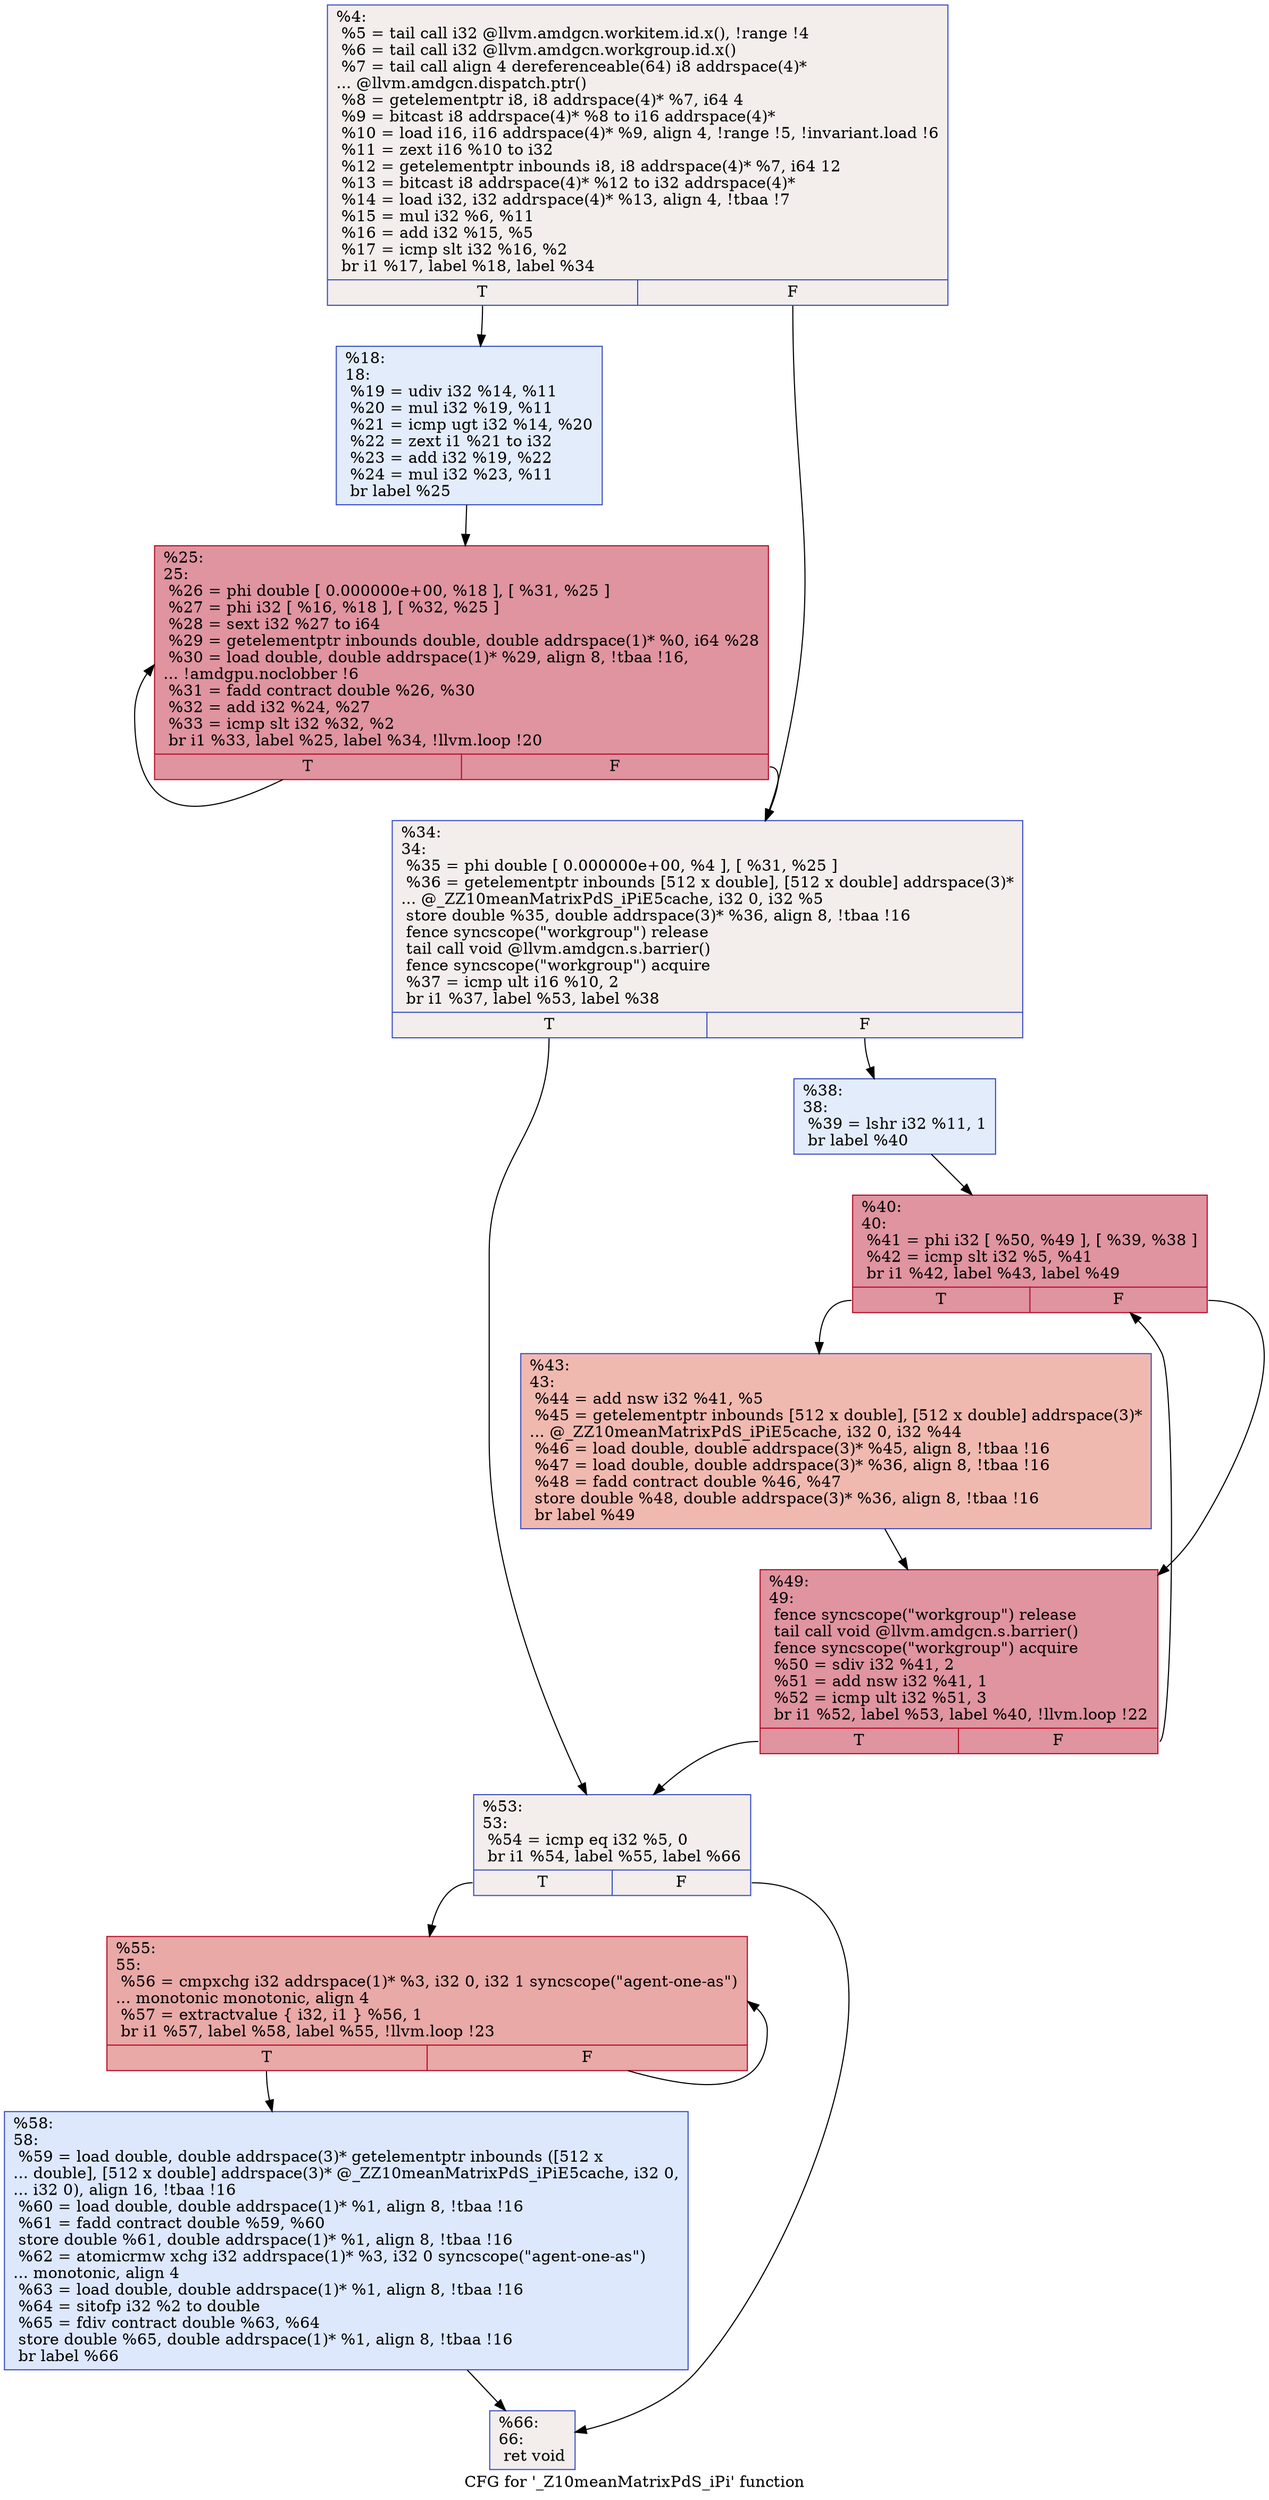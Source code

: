 digraph "CFG for '_Z10meanMatrixPdS_iPi' function" {
	label="CFG for '_Z10meanMatrixPdS_iPi' function";

	Node0x5ac3b10 [shape=record,color="#3d50c3ff", style=filled, fillcolor="#e3d9d370",label="{%4:\l  %5 = tail call i32 @llvm.amdgcn.workitem.id.x(), !range !4\l  %6 = tail call i32 @llvm.amdgcn.workgroup.id.x()\l  %7 = tail call align 4 dereferenceable(64) i8 addrspace(4)*\l... @llvm.amdgcn.dispatch.ptr()\l  %8 = getelementptr i8, i8 addrspace(4)* %7, i64 4\l  %9 = bitcast i8 addrspace(4)* %8 to i16 addrspace(4)*\l  %10 = load i16, i16 addrspace(4)* %9, align 4, !range !5, !invariant.load !6\l  %11 = zext i16 %10 to i32\l  %12 = getelementptr inbounds i8, i8 addrspace(4)* %7, i64 12\l  %13 = bitcast i8 addrspace(4)* %12 to i32 addrspace(4)*\l  %14 = load i32, i32 addrspace(4)* %13, align 4, !tbaa !7\l  %15 = mul i32 %6, %11\l  %16 = add i32 %15, %5\l  %17 = icmp slt i32 %16, %2\l  br i1 %17, label %18, label %34\l|{<s0>T|<s1>F}}"];
	Node0x5ac3b10:s0 -> Node0x5ac3b60;
	Node0x5ac3b10:s1 -> Node0x5ac5e10;
	Node0x5ac3b60 [shape=record,color="#3d50c3ff", style=filled, fillcolor="#bfd3f670",label="{%18:\l18:                                               \l  %19 = udiv i32 %14, %11\l  %20 = mul i32 %19, %11\l  %21 = icmp ugt i32 %14, %20\l  %22 = zext i1 %21 to i32\l  %23 = add i32 %19, %22\l  %24 = mul i32 %23, %11\l  br label %25\l}"];
	Node0x5ac3b60 -> Node0x5ac6290;
	Node0x5ac6290 [shape=record,color="#b70d28ff", style=filled, fillcolor="#b70d2870",label="{%25:\l25:                                               \l  %26 = phi double [ 0.000000e+00, %18 ], [ %31, %25 ]\l  %27 = phi i32 [ %16, %18 ], [ %32, %25 ]\l  %28 = sext i32 %27 to i64\l  %29 = getelementptr inbounds double, double addrspace(1)* %0, i64 %28\l  %30 = load double, double addrspace(1)* %29, align 8, !tbaa !16,\l... !amdgpu.noclobber !6\l  %31 = fadd contract double %26, %30\l  %32 = add i32 %24, %27\l  %33 = icmp slt i32 %32, %2\l  br i1 %33, label %25, label %34, !llvm.loop !20\l|{<s0>T|<s1>F}}"];
	Node0x5ac6290:s0 -> Node0x5ac6290;
	Node0x5ac6290:s1 -> Node0x5ac5e10;
	Node0x5ac5e10 [shape=record,color="#3d50c3ff", style=filled, fillcolor="#e3d9d370",label="{%34:\l34:                                               \l  %35 = phi double [ 0.000000e+00, %4 ], [ %31, %25 ]\l  %36 = getelementptr inbounds [512 x double], [512 x double] addrspace(3)*\l... @_ZZ10meanMatrixPdS_iPiE5cache, i32 0, i32 %5\l  store double %35, double addrspace(3)* %36, align 8, !tbaa !16\l  fence syncscope(\"workgroup\") release\l  tail call void @llvm.amdgcn.s.barrier()\l  fence syncscope(\"workgroup\") acquire\l  %37 = icmp ult i16 %10, 2\l  br i1 %37, label %53, label %38\l|{<s0>T|<s1>F}}"];
	Node0x5ac5e10:s0 -> Node0x5ac8880;
	Node0x5ac5e10:s1 -> Node0x5ac88d0;
	Node0x5ac88d0 [shape=record,color="#3d50c3ff", style=filled, fillcolor="#bfd3f670",label="{%38:\l38:                                               \l  %39 = lshr i32 %11, 1\l  br label %40\l}"];
	Node0x5ac88d0 -> Node0x5ac8ad0;
	Node0x5ac8ad0 [shape=record,color="#b70d28ff", style=filled, fillcolor="#b70d2870",label="{%40:\l40:                                               \l  %41 = phi i32 [ %50, %49 ], [ %39, %38 ]\l  %42 = icmp slt i32 %5, %41\l  br i1 %42, label %43, label %49\l|{<s0>T|<s1>F}}"];
	Node0x5ac8ad0:s0 -> Node0x5ac8d90;
	Node0x5ac8ad0:s1 -> Node0x5ac8bc0;
	Node0x5ac8d90 [shape=record,color="#3d50c3ff", style=filled, fillcolor="#de614d70",label="{%43:\l43:                                               \l  %44 = add nsw i32 %41, %5\l  %45 = getelementptr inbounds [512 x double], [512 x double] addrspace(3)*\l... @_ZZ10meanMatrixPdS_iPiE5cache, i32 0, i32 %44\l  %46 = load double, double addrspace(3)* %45, align 8, !tbaa !16\l  %47 = load double, double addrspace(3)* %36, align 8, !tbaa !16\l  %48 = fadd contract double %46, %47\l  store double %48, double addrspace(3)* %36, align 8, !tbaa !16\l  br label %49\l}"];
	Node0x5ac8d90 -> Node0x5ac8bc0;
	Node0x5ac8bc0 [shape=record,color="#b70d28ff", style=filled, fillcolor="#b70d2870",label="{%49:\l49:                                               \l  fence syncscope(\"workgroup\") release\l  tail call void @llvm.amdgcn.s.barrier()\l  fence syncscope(\"workgroup\") acquire\l  %50 = sdiv i32 %41, 2\l  %51 = add nsw i32 %41, 1\l  %52 = icmp ult i32 %51, 3\l  br i1 %52, label %53, label %40, !llvm.loop !22\l|{<s0>T|<s1>F}}"];
	Node0x5ac8bc0:s0 -> Node0x5ac8880;
	Node0x5ac8bc0:s1 -> Node0x5ac8ad0;
	Node0x5ac8880 [shape=record,color="#3d50c3ff", style=filled, fillcolor="#e3d9d370",label="{%53:\l53:                                               \l  %54 = icmp eq i32 %5, 0\l  br i1 %54, label %55, label %66\l|{<s0>T|<s1>F}}"];
	Node0x5ac8880:s0 -> Node0x5ac97d0;
	Node0x5ac8880:s1 -> Node0x5ac9820;
	Node0x5ac97d0 [shape=record,color="#b70d28ff", style=filled, fillcolor="#ca3b3770",label="{%55:\l55:                                               \l  %56 = cmpxchg i32 addrspace(1)* %3, i32 0, i32 1 syncscope(\"agent-one-as\")\l... monotonic monotonic, align 4\l  %57 = extractvalue \{ i32, i1 \} %56, 1\l  br i1 %57, label %58, label %55, !llvm.loop !23\l|{<s0>T|<s1>F}}"];
	Node0x5ac97d0:s0 -> Node0x5ac9ce0;
	Node0x5ac97d0:s1 -> Node0x5ac97d0;
	Node0x5ac9ce0 [shape=record,color="#3d50c3ff", style=filled, fillcolor="#b2ccfb70",label="{%58:\l58:                                               \l  %59 = load double, double addrspace(3)* getelementptr inbounds ([512 x\l... double], [512 x double] addrspace(3)* @_ZZ10meanMatrixPdS_iPiE5cache, i32 0,\l... i32 0), align 16, !tbaa !16\l  %60 = load double, double addrspace(1)* %1, align 8, !tbaa !16\l  %61 = fadd contract double %59, %60\l  store double %61, double addrspace(1)* %1, align 8, !tbaa !16\l  %62 = atomicrmw xchg i32 addrspace(1)* %3, i32 0 syncscope(\"agent-one-as\")\l... monotonic, align 4\l  %63 = load double, double addrspace(1)* %1, align 8, !tbaa !16\l  %64 = sitofp i32 %2 to double\l  %65 = fdiv contract double %63, %64\l  store double %65, double addrspace(1)* %1, align 8, !tbaa !16\l  br label %66\l}"];
	Node0x5ac9ce0 -> Node0x5ac9820;
	Node0x5ac9820 [shape=record,color="#3d50c3ff", style=filled, fillcolor="#e3d9d370",label="{%66:\l66:                                               \l  ret void\l}"];
}
